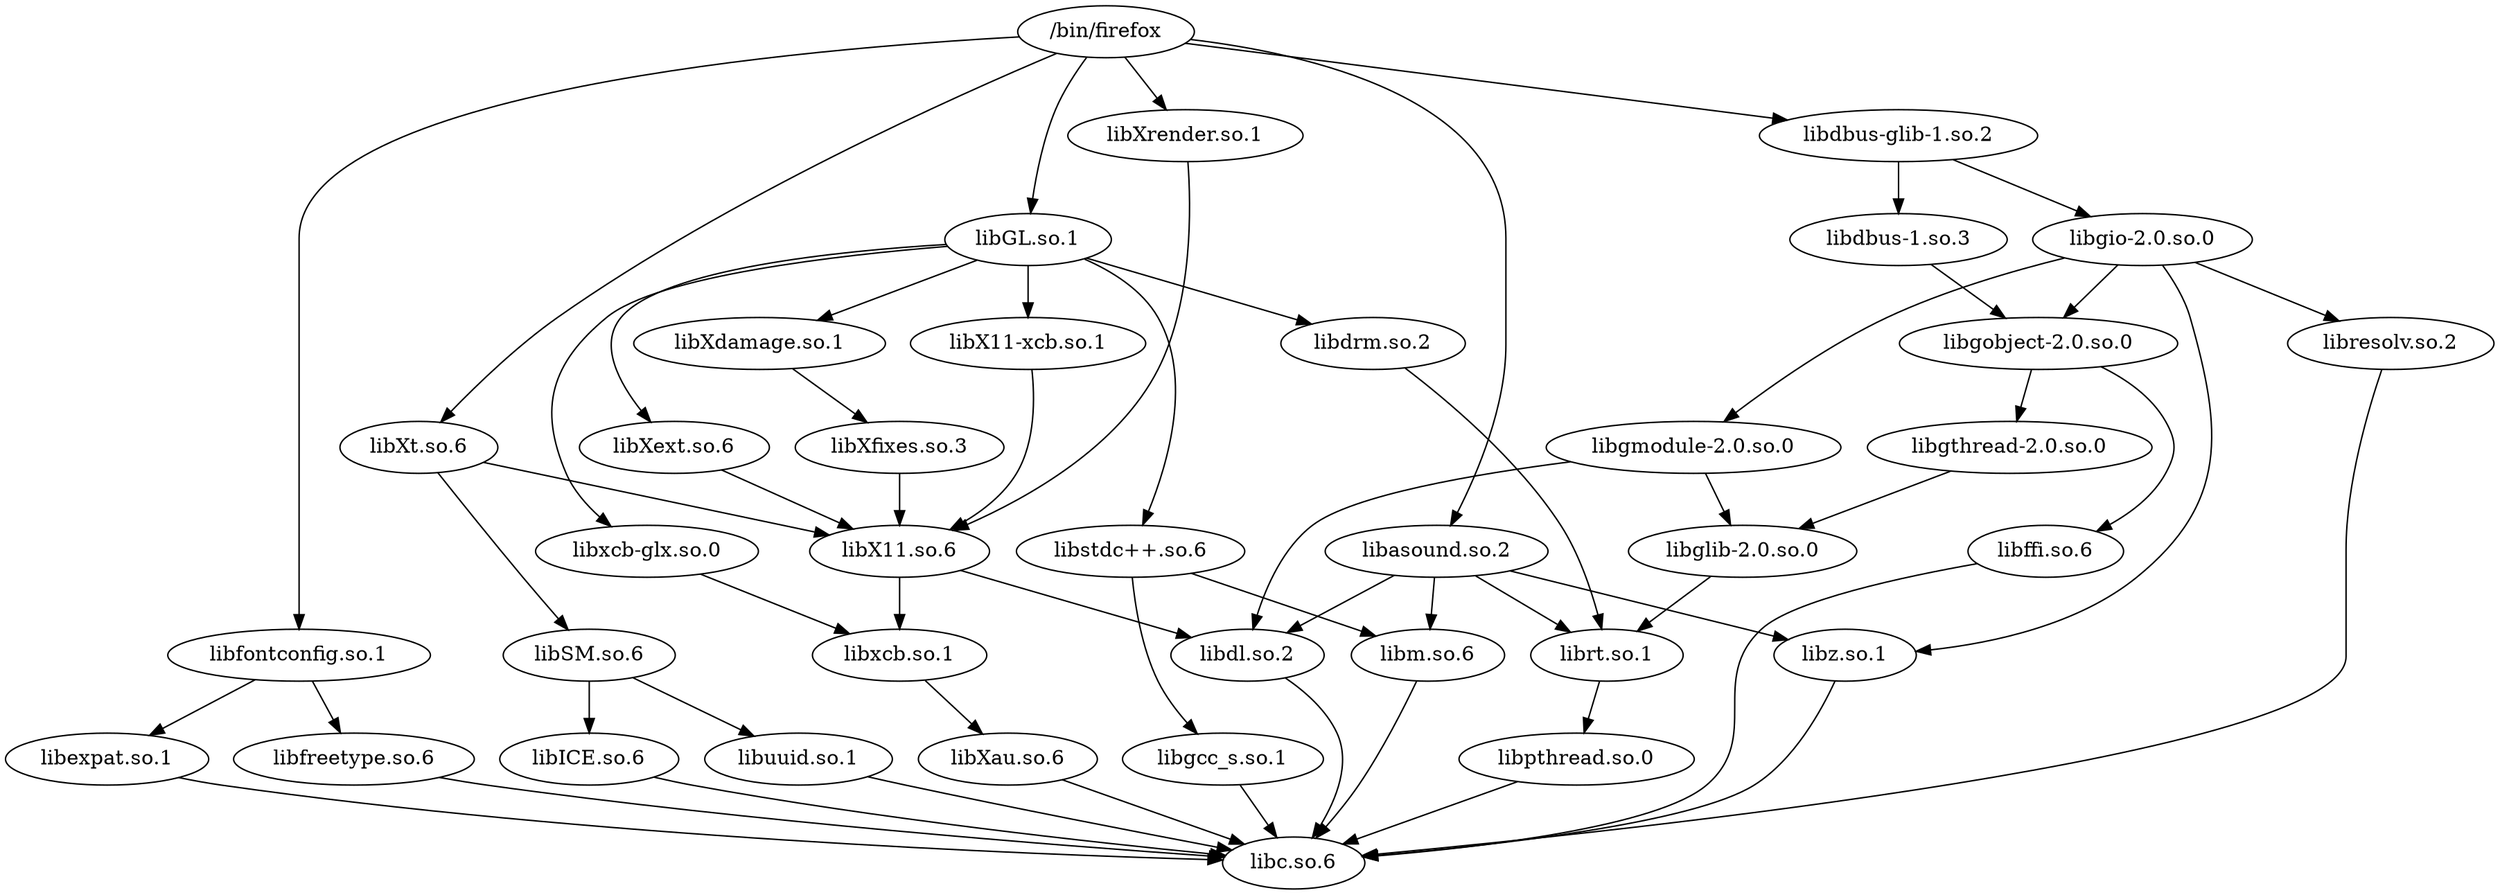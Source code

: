 digraph G {
	graph [layout=dot];
	_bin_firefox	 [label="/bin/firefox"];
	libXt_so_6	 [label="libXt.so.6"];
	_bin_firefox -> libXt_so_6;
	libfontconfig_so_1	 [label="libfontconfig.so.1"];
	_bin_firefox -> libfontconfig_so_1;
	libGL_so_1	 [label="libGL.so.1"];
	_bin_firefox -> libGL_so_1;
	libXrender_so_1	 [label="libXrender.so.1"];
	_bin_firefox -> libXrender_so_1;
	libasound_so_2	 [label="libasound.so.2"];
	_bin_firefox -> libasound_so_2;
	libdbus_glib_1_so_2	 [label="libdbus-glib-1.so.2"];
	_bin_firefox -> libdbus_glib_1_so_2;
	libpthread_so_0	 [label="libpthread.so.0"];
	libc_so_6	 [label="libc.so.6"];
	libpthread_so_0 -> libc_so_6;
	libdl_so_2	 [label="libdl.so.2"];
	libdl_so_2 -> libc_so_6;
	librt_so_1	 [label="librt.so.1"];
	librt_so_1 -> libpthread_so_0;
	libstdc___so_6	 [label="libstdc++.so.6"];
	libm_so_6	 [label="libm.so.6"];
	libstdc___so_6 -> libm_so_6;
	libgcc_s_so_1	 [label="libgcc_s.so.1"];
	libstdc___so_6 -> libgcc_s_so_1;
	libresolv_so_2	 [label="libresolv.so.2"];
	libresolv_so_2 -> libc_so_6;
	libSM_so_6	 [label="libSM.so.6"];
	libXt_so_6 -> libSM_so_6;
	libX11_so_6	 [label="libX11.so.6"];
	libXt_so_6 -> libX11_so_6;
	libfreetype_so_6	 [label="libfreetype.so.6"];
	libfontconfig_so_1 -> libfreetype_so_6;
	libexpat_so_1	 [label="libexpat.so.1"];
	libfontconfig_so_1 -> libexpat_so_1;
	libICE_so_6	 [label="libICE.so.6"];
	libICE_so_6 -> libc_so_6;
	libXext_so_6	 [label="libXext.so.6"];
	libXext_so_6 -> libX11_so_6;
	libGL_so_1 -> libXext_so_6;
	libXdamage_so_1	 [label="libXdamage.so.1"];
	libGL_so_1 -> libXdamage_so_1;
	libX11_xcb_so_1	 [label="libX11-xcb.so.1"];
	libGL_so_1 -> libX11_xcb_so_1;
	libxcb_glx_so_0	 [label="libxcb-glx.so.0"];
	libGL_so_1 -> libxcb_glx_so_0;
	libdrm_so_2	 [label="libdrm.so.2"];
	libGL_so_1 -> libdrm_so_2;
	libGL_so_1 -> libstdc___so_6;
	libX11_xcb_so_1 -> libX11_so_6;
	libxcb_so_1	 [label="libxcb.so.1"];
	libXau_so_6	 [label="libXau.so.6"];
	libxcb_so_1 -> libXau_so_6;
	libXrender_so_1 -> libX11_so_6;
	libX11_so_6 -> libxcb_so_1;
	libX11_so_6 -> libdl_so_2;
	libz_so_1	 [label="libz.so.1"];
	libz_so_1 -> libc_so_6;
	libasound_so_2 -> libz_so_1;
	libasound_so_2 -> libm_so_6;
	libasound_so_2 -> libdl_so_2;
	libasound_so_2 -> librt_so_1;
	libdbus_1_so_3	 [label="libdbus-1.so.3"];
	libdbus_glib_1_so_2 -> libdbus_1_so_3;
	libgio_2_0_so_0	 [label="libgio-2.0.so.0"];
	libdbus_glib_1_so_2 -> libgio_2_0_so_0;
	libgobject_2_0_so_0	 [label="libgobject-2.0.so.0"];
	libdbus_1_so_3 -> libgobject_2_0_so_0;
	libgthread_2_0_so_0	 [label="libgthread-2.0.so.0"];
	libgobject_2_0_so_0 -> libgthread_2_0_so_0;
	libffi_so_6	 [label="libffi.so.6"];
	libgobject_2_0_so_0 -> libffi_so_6;
	libglib_2_0_so_0	 [label="libglib-2.0.so.0"];
	libglib_2_0_so_0 -> librt_so_1;
	libm_so_6 -> libc_so_6;
	libgcc_s_so_1 -> libc_so_6;
	libSM_so_6 -> libICE_so_6;
	libuuid_so_1	 [label="libuuid.so.1"];
	libSM_so_6 -> libuuid_so_1;
	libuuid_so_1 -> libc_so_6;
	libXau_so_6 -> libc_so_6;
	libfreetype_so_6 -> libc_so_6;
	libexpat_so_1 -> libc_so_6;
	libXfixes_so_3	 [label="libXfixes.so.3"];
	libXdamage_so_1 -> libXfixes_so_3;
	libXfixes_so_3 -> libX11_so_6;
	libxcb_glx_so_0 -> libxcb_so_1;
	libdrm_so_2 -> librt_so_1;
	libgio_2_0_so_0 -> libgobject_2_0_so_0;
	libgmodule_2_0_so_0	 [label="libgmodule-2.0.so.0"];
	libgio_2_0_so_0 -> libgmodule_2_0_so_0;
	libgio_2_0_so_0 -> libz_so_1;
	libgio_2_0_so_0 -> libresolv_so_2;
	libgthread_2_0_so_0 -> libglib_2_0_so_0;
	libffi_so_6 -> libc_so_6;
	libgmodule_2_0_so_0 -> libdl_so_2;
	libgmodule_2_0_so_0 -> libglib_2_0_so_0;
}

